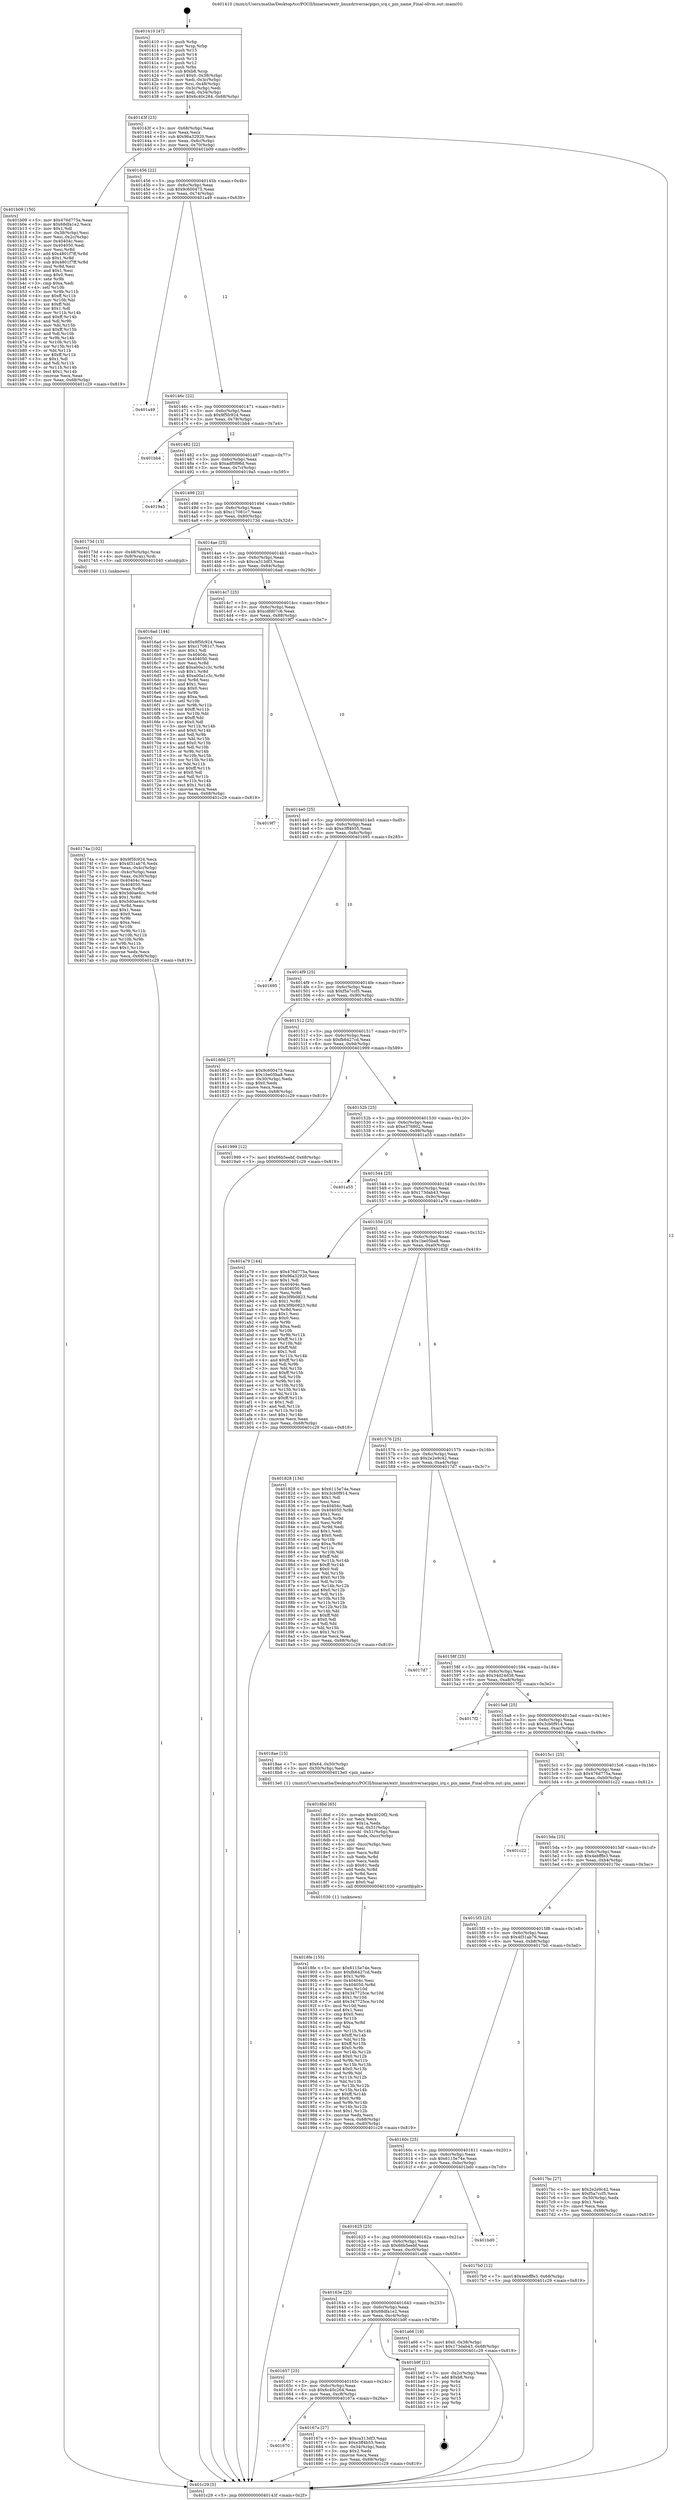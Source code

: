 digraph "0x401410" {
  label = "0x401410 (/mnt/c/Users/mathe/Desktop/tcc/POCII/binaries/extr_linuxdriversacpipci_irq.c_pin_name_Final-ollvm.out::main(0))"
  labelloc = "t"
  node[shape=record]

  Entry [label="",width=0.3,height=0.3,shape=circle,fillcolor=black,style=filled]
  "0x40143f" [label="{
     0x40143f [23]\l
     | [instrs]\l
     &nbsp;&nbsp;0x40143f \<+3\>: mov -0x68(%rbp),%eax\l
     &nbsp;&nbsp;0x401442 \<+2\>: mov %eax,%ecx\l
     &nbsp;&nbsp;0x401444 \<+6\>: sub $0x96a32920,%ecx\l
     &nbsp;&nbsp;0x40144a \<+3\>: mov %eax,-0x6c(%rbp)\l
     &nbsp;&nbsp;0x40144d \<+3\>: mov %ecx,-0x70(%rbp)\l
     &nbsp;&nbsp;0x401450 \<+6\>: je 0000000000401b09 \<main+0x6f9\>\l
  }"]
  "0x401b09" [label="{
     0x401b09 [150]\l
     | [instrs]\l
     &nbsp;&nbsp;0x401b09 \<+5\>: mov $0x476d775a,%eax\l
     &nbsp;&nbsp;0x401b0e \<+5\>: mov $0x68dfa1e2,%ecx\l
     &nbsp;&nbsp;0x401b13 \<+2\>: mov $0x1,%dl\l
     &nbsp;&nbsp;0x401b15 \<+3\>: mov -0x38(%rbp),%esi\l
     &nbsp;&nbsp;0x401b18 \<+3\>: mov %esi,-0x2c(%rbp)\l
     &nbsp;&nbsp;0x401b1b \<+7\>: mov 0x40404c,%esi\l
     &nbsp;&nbsp;0x401b22 \<+7\>: mov 0x404050,%edi\l
     &nbsp;&nbsp;0x401b29 \<+3\>: mov %esi,%r8d\l
     &nbsp;&nbsp;0x401b2c \<+7\>: add $0x4801f7ff,%r8d\l
     &nbsp;&nbsp;0x401b33 \<+4\>: sub $0x1,%r8d\l
     &nbsp;&nbsp;0x401b37 \<+7\>: sub $0x4801f7ff,%r8d\l
     &nbsp;&nbsp;0x401b3e \<+4\>: imul %r8d,%esi\l
     &nbsp;&nbsp;0x401b42 \<+3\>: and $0x1,%esi\l
     &nbsp;&nbsp;0x401b45 \<+3\>: cmp $0x0,%esi\l
     &nbsp;&nbsp;0x401b48 \<+4\>: sete %r9b\l
     &nbsp;&nbsp;0x401b4c \<+3\>: cmp $0xa,%edi\l
     &nbsp;&nbsp;0x401b4f \<+4\>: setl %r10b\l
     &nbsp;&nbsp;0x401b53 \<+3\>: mov %r9b,%r11b\l
     &nbsp;&nbsp;0x401b56 \<+4\>: xor $0xff,%r11b\l
     &nbsp;&nbsp;0x401b5a \<+3\>: mov %r10b,%bl\l
     &nbsp;&nbsp;0x401b5d \<+3\>: xor $0xff,%bl\l
     &nbsp;&nbsp;0x401b60 \<+3\>: xor $0x1,%dl\l
     &nbsp;&nbsp;0x401b63 \<+3\>: mov %r11b,%r14b\l
     &nbsp;&nbsp;0x401b66 \<+4\>: and $0xff,%r14b\l
     &nbsp;&nbsp;0x401b6a \<+3\>: and %dl,%r9b\l
     &nbsp;&nbsp;0x401b6d \<+3\>: mov %bl,%r15b\l
     &nbsp;&nbsp;0x401b70 \<+4\>: and $0xff,%r15b\l
     &nbsp;&nbsp;0x401b74 \<+3\>: and %dl,%r10b\l
     &nbsp;&nbsp;0x401b77 \<+3\>: or %r9b,%r14b\l
     &nbsp;&nbsp;0x401b7a \<+3\>: or %r10b,%r15b\l
     &nbsp;&nbsp;0x401b7d \<+3\>: xor %r15b,%r14b\l
     &nbsp;&nbsp;0x401b80 \<+3\>: or %bl,%r11b\l
     &nbsp;&nbsp;0x401b83 \<+4\>: xor $0xff,%r11b\l
     &nbsp;&nbsp;0x401b87 \<+3\>: or $0x1,%dl\l
     &nbsp;&nbsp;0x401b8a \<+3\>: and %dl,%r11b\l
     &nbsp;&nbsp;0x401b8d \<+3\>: or %r11b,%r14b\l
     &nbsp;&nbsp;0x401b90 \<+4\>: test $0x1,%r14b\l
     &nbsp;&nbsp;0x401b94 \<+3\>: cmovne %ecx,%eax\l
     &nbsp;&nbsp;0x401b97 \<+3\>: mov %eax,-0x68(%rbp)\l
     &nbsp;&nbsp;0x401b9a \<+5\>: jmp 0000000000401c29 \<main+0x819\>\l
  }"]
  "0x401456" [label="{
     0x401456 [22]\l
     | [instrs]\l
     &nbsp;&nbsp;0x401456 \<+5\>: jmp 000000000040145b \<main+0x4b\>\l
     &nbsp;&nbsp;0x40145b \<+3\>: mov -0x6c(%rbp),%eax\l
     &nbsp;&nbsp;0x40145e \<+5\>: sub $0x9c600475,%eax\l
     &nbsp;&nbsp;0x401463 \<+3\>: mov %eax,-0x74(%rbp)\l
     &nbsp;&nbsp;0x401466 \<+6\>: je 0000000000401a49 \<main+0x639\>\l
  }"]
  Exit [label="",width=0.3,height=0.3,shape=circle,fillcolor=black,style=filled,peripheries=2]
  "0x401a49" [label="{
     0x401a49\l
  }", style=dashed]
  "0x40146c" [label="{
     0x40146c [22]\l
     | [instrs]\l
     &nbsp;&nbsp;0x40146c \<+5\>: jmp 0000000000401471 \<main+0x61\>\l
     &nbsp;&nbsp;0x401471 \<+3\>: mov -0x6c(%rbp),%eax\l
     &nbsp;&nbsp;0x401474 \<+5\>: sub $0x9f5fc924,%eax\l
     &nbsp;&nbsp;0x401479 \<+3\>: mov %eax,-0x78(%rbp)\l
     &nbsp;&nbsp;0x40147c \<+6\>: je 0000000000401bb4 \<main+0x7a4\>\l
  }"]
  "0x4018fe" [label="{
     0x4018fe [155]\l
     | [instrs]\l
     &nbsp;&nbsp;0x4018fe \<+5\>: mov $0x6115e74e,%ecx\l
     &nbsp;&nbsp;0x401903 \<+5\>: mov $0xfb6427cd,%edx\l
     &nbsp;&nbsp;0x401908 \<+3\>: mov $0x1,%r9b\l
     &nbsp;&nbsp;0x40190b \<+7\>: mov 0x40404c,%esi\l
     &nbsp;&nbsp;0x401912 \<+8\>: mov 0x404050,%r8d\l
     &nbsp;&nbsp;0x40191a \<+3\>: mov %esi,%r10d\l
     &nbsp;&nbsp;0x40191d \<+7\>: sub $0x347725ce,%r10d\l
     &nbsp;&nbsp;0x401924 \<+4\>: sub $0x1,%r10d\l
     &nbsp;&nbsp;0x401928 \<+7\>: add $0x347725ce,%r10d\l
     &nbsp;&nbsp;0x40192f \<+4\>: imul %r10d,%esi\l
     &nbsp;&nbsp;0x401933 \<+3\>: and $0x1,%esi\l
     &nbsp;&nbsp;0x401936 \<+3\>: cmp $0x0,%esi\l
     &nbsp;&nbsp;0x401939 \<+4\>: sete %r11b\l
     &nbsp;&nbsp;0x40193d \<+4\>: cmp $0xa,%r8d\l
     &nbsp;&nbsp;0x401941 \<+3\>: setl %bl\l
     &nbsp;&nbsp;0x401944 \<+3\>: mov %r11b,%r14b\l
     &nbsp;&nbsp;0x401947 \<+4\>: xor $0xff,%r14b\l
     &nbsp;&nbsp;0x40194b \<+3\>: mov %bl,%r15b\l
     &nbsp;&nbsp;0x40194e \<+4\>: xor $0xff,%r15b\l
     &nbsp;&nbsp;0x401952 \<+4\>: xor $0x0,%r9b\l
     &nbsp;&nbsp;0x401956 \<+3\>: mov %r14b,%r12b\l
     &nbsp;&nbsp;0x401959 \<+4\>: and $0x0,%r12b\l
     &nbsp;&nbsp;0x40195d \<+3\>: and %r9b,%r11b\l
     &nbsp;&nbsp;0x401960 \<+3\>: mov %r15b,%r13b\l
     &nbsp;&nbsp;0x401963 \<+4\>: and $0x0,%r13b\l
     &nbsp;&nbsp;0x401967 \<+3\>: and %r9b,%bl\l
     &nbsp;&nbsp;0x40196a \<+3\>: or %r11b,%r12b\l
     &nbsp;&nbsp;0x40196d \<+3\>: or %bl,%r13b\l
     &nbsp;&nbsp;0x401970 \<+3\>: xor %r13b,%r12b\l
     &nbsp;&nbsp;0x401973 \<+3\>: or %r15b,%r14b\l
     &nbsp;&nbsp;0x401976 \<+4\>: xor $0xff,%r14b\l
     &nbsp;&nbsp;0x40197a \<+4\>: or $0x0,%r9b\l
     &nbsp;&nbsp;0x40197e \<+3\>: and %r9b,%r14b\l
     &nbsp;&nbsp;0x401981 \<+3\>: or %r14b,%r12b\l
     &nbsp;&nbsp;0x401984 \<+4\>: test $0x1,%r12b\l
     &nbsp;&nbsp;0x401988 \<+3\>: cmovne %edx,%ecx\l
     &nbsp;&nbsp;0x40198b \<+3\>: mov %ecx,-0x68(%rbp)\l
     &nbsp;&nbsp;0x40198e \<+6\>: mov %eax,-0xd0(%rbp)\l
     &nbsp;&nbsp;0x401994 \<+5\>: jmp 0000000000401c29 \<main+0x819\>\l
  }"]
  "0x401bb4" [label="{
     0x401bb4\l
  }", style=dashed]
  "0x401482" [label="{
     0x401482 [22]\l
     | [instrs]\l
     &nbsp;&nbsp;0x401482 \<+5\>: jmp 0000000000401487 \<main+0x77\>\l
     &nbsp;&nbsp;0x401487 \<+3\>: mov -0x6c(%rbp),%eax\l
     &nbsp;&nbsp;0x40148a \<+5\>: sub $0xadf0f96d,%eax\l
     &nbsp;&nbsp;0x40148f \<+3\>: mov %eax,-0x7c(%rbp)\l
     &nbsp;&nbsp;0x401492 \<+6\>: je 00000000004019a5 \<main+0x595\>\l
  }"]
  "0x4018bd" [label="{
     0x4018bd [65]\l
     | [instrs]\l
     &nbsp;&nbsp;0x4018bd \<+10\>: movabs $0x4020f2,%rdi\l
     &nbsp;&nbsp;0x4018c7 \<+2\>: xor %ecx,%ecx\l
     &nbsp;&nbsp;0x4018c9 \<+5\>: mov $0x1a,%edx\l
     &nbsp;&nbsp;0x4018ce \<+3\>: mov %al,-0x51(%rbp)\l
     &nbsp;&nbsp;0x4018d1 \<+4\>: movsbl -0x51(%rbp),%eax\l
     &nbsp;&nbsp;0x4018d5 \<+6\>: mov %edx,-0xcc(%rbp)\l
     &nbsp;&nbsp;0x4018db \<+1\>: cltd\l
     &nbsp;&nbsp;0x4018dc \<+6\>: mov -0xcc(%rbp),%esi\l
     &nbsp;&nbsp;0x4018e2 \<+2\>: idiv %esi\l
     &nbsp;&nbsp;0x4018e4 \<+3\>: mov %ecx,%r8d\l
     &nbsp;&nbsp;0x4018e7 \<+3\>: sub %edx,%r8d\l
     &nbsp;&nbsp;0x4018ea \<+2\>: mov %ecx,%edx\l
     &nbsp;&nbsp;0x4018ec \<+3\>: sub $0x61,%edx\l
     &nbsp;&nbsp;0x4018ef \<+3\>: add %edx,%r8d\l
     &nbsp;&nbsp;0x4018f2 \<+3\>: sub %r8d,%ecx\l
     &nbsp;&nbsp;0x4018f5 \<+2\>: mov %ecx,%esi\l
     &nbsp;&nbsp;0x4018f7 \<+2\>: mov $0x0,%al\l
     &nbsp;&nbsp;0x4018f9 \<+5\>: call 0000000000401030 \<printf@plt\>\l
     | [calls]\l
     &nbsp;&nbsp;0x401030 \{1\} (unknown)\l
  }"]
  "0x4019a5" [label="{
     0x4019a5\l
  }", style=dashed]
  "0x401498" [label="{
     0x401498 [22]\l
     | [instrs]\l
     &nbsp;&nbsp;0x401498 \<+5\>: jmp 000000000040149d \<main+0x8d\>\l
     &nbsp;&nbsp;0x40149d \<+3\>: mov -0x6c(%rbp),%eax\l
     &nbsp;&nbsp;0x4014a0 \<+5\>: sub $0xc17081c7,%eax\l
     &nbsp;&nbsp;0x4014a5 \<+3\>: mov %eax,-0x80(%rbp)\l
     &nbsp;&nbsp;0x4014a8 \<+6\>: je 000000000040173d \<main+0x32d\>\l
  }"]
  "0x40174a" [label="{
     0x40174a [102]\l
     | [instrs]\l
     &nbsp;&nbsp;0x40174a \<+5\>: mov $0x9f5fc924,%ecx\l
     &nbsp;&nbsp;0x40174f \<+5\>: mov $0x4f31ab76,%edx\l
     &nbsp;&nbsp;0x401754 \<+3\>: mov %eax,-0x4c(%rbp)\l
     &nbsp;&nbsp;0x401757 \<+3\>: mov -0x4c(%rbp),%eax\l
     &nbsp;&nbsp;0x40175a \<+3\>: mov %eax,-0x30(%rbp)\l
     &nbsp;&nbsp;0x40175d \<+7\>: mov 0x40404c,%eax\l
     &nbsp;&nbsp;0x401764 \<+7\>: mov 0x404050,%esi\l
     &nbsp;&nbsp;0x40176b \<+3\>: mov %eax,%r8d\l
     &nbsp;&nbsp;0x40176e \<+7\>: add $0x5d0ae4cc,%r8d\l
     &nbsp;&nbsp;0x401775 \<+4\>: sub $0x1,%r8d\l
     &nbsp;&nbsp;0x401779 \<+7\>: sub $0x5d0ae4cc,%r8d\l
     &nbsp;&nbsp;0x401780 \<+4\>: imul %r8d,%eax\l
     &nbsp;&nbsp;0x401784 \<+3\>: and $0x1,%eax\l
     &nbsp;&nbsp;0x401787 \<+3\>: cmp $0x0,%eax\l
     &nbsp;&nbsp;0x40178a \<+4\>: sete %r9b\l
     &nbsp;&nbsp;0x40178e \<+3\>: cmp $0xa,%esi\l
     &nbsp;&nbsp;0x401791 \<+4\>: setl %r10b\l
     &nbsp;&nbsp;0x401795 \<+3\>: mov %r9b,%r11b\l
     &nbsp;&nbsp;0x401798 \<+3\>: and %r10b,%r11b\l
     &nbsp;&nbsp;0x40179b \<+3\>: xor %r10b,%r9b\l
     &nbsp;&nbsp;0x40179e \<+3\>: or %r9b,%r11b\l
     &nbsp;&nbsp;0x4017a1 \<+4\>: test $0x1,%r11b\l
     &nbsp;&nbsp;0x4017a5 \<+3\>: cmovne %edx,%ecx\l
     &nbsp;&nbsp;0x4017a8 \<+3\>: mov %ecx,-0x68(%rbp)\l
     &nbsp;&nbsp;0x4017ab \<+5\>: jmp 0000000000401c29 \<main+0x819\>\l
  }"]
  "0x40173d" [label="{
     0x40173d [13]\l
     | [instrs]\l
     &nbsp;&nbsp;0x40173d \<+4\>: mov -0x48(%rbp),%rax\l
     &nbsp;&nbsp;0x401741 \<+4\>: mov 0x8(%rax),%rdi\l
     &nbsp;&nbsp;0x401745 \<+5\>: call 0000000000401040 \<atoi@plt\>\l
     | [calls]\l
     &nbsp;&nbsp;0x401040 \{1\} (unknown)\l
  }"]
  "0x4014ae" [label="{
     0x4014ae [25]\l
     | [instrs]\l
     &nbsp;&nbsp;0x4014ae \<+5\>: jmp 00000000004014b3 \<main+0xa3\>\l
     &nbsp;&nbsp;0x4014b3 \<+3\>: mov -0x6c(%rbp),%eax\l
     &nbsp;&nbsp;0x4014b6 \<+5\>: sub $0xca313df3,%eax\l
     &nbsp;&nbsp;0x4014bb \<+6\>: mov %eax,-0x84(%rbp)\l
     &nbsp;&nbsp;0x4014c1 \<+6\>: je 00000000004016ad \<main+0x29d\>\l
  }"]
  "0x401410" [label="{
     0x401410 [47]\l
     | [instrs]\l
     &nbsp;&nbsp;0x401410 \<+1\>: push %rbp\l
     &nbsp;&nbsp;0x401411 \<+3\>: mov %rsp,%rbp\l
     &nbsp;&nbsp;0x401414 \<+2\>: push %r15\l
     &nbsp;&nbsp;0x401416 \<+2\>: push %r14\l
     &nbsp;&nbsp;0x401418 \<+2\>: push %r13\l
     &nbsp;&nbsp;0x40141a \<+2\>: push %r12\l
     &nbsp;&nbsp;0x40141c \<+1\>: push %rbx\l
     &nbsp;&nbsp;0x40141d \<+7\>: sub $0xb8,%rsp\l
     &nbsp;&nbsp;0x401424 \<+7\>: movl $0x0,-0x38(%rbp)\l
     &nbsp;&nbsp;0x40142b \<+3\>: mov %edi,-0x3c(%rbp)\l
     &nbsp;&nbsp;0x40142e \<+4\>: mov %rsi,-0x48(%rbp)\l
     &nbsp;&nbsp;0x401432 \<+3\>: mov -0x3c(%rbp),%edi\l
     &nbsp;&nbsp;0x401435 \<+3\>: mov %edi,-0x34(%rbp)\l
     &nbsp;&nbsp;0x401438 \<+7\>: movl $0x6c40c264,-0x68(%rbp)\l
  }"]
  "0x4016ad" [label="{
     0x4016ad [144]\l
     | [instrs]\l
     &nbsp;&nbsp;0x4016ad \<+5\>: mov $0x9f5fc924,%eax\l
     &nbsp;&nbsp;0x4016b2 \<+5\>: mov $0xc17081c7,%ecx\l
     &nbsp;&nbsp;0x4016b7 \<+2\>: mov $0x1,%dl\l
     &nbsp;&nbsp;0x4016b9 \<+7\>: mov 0x40404c,%esi\l
     &nbsp;&nbsp;0x4016c0 \<+7\>: mov 0x404050,%edi\l
     &nbsp;&nbsp;0x4016c7 \<+3\>: mov %esi,%r8d\l
     &nbsp;&nbsp;0x4016ca \<+7\>: add $0xa00a1c3c,%r8d\l
     &nbsp;&nbsp;0x4016d1 \<+4\>: sub $0x1,%r8d\l
     &nbsp;&nbsp;0x4016d5 \<+7\>: sub $0xa00a1c3c,%r8d\l
     &nbsp;&nbsp;0x4016dc \<+4\>: imul %r8d,%esi\l
     &nbsp;&nbsp;0x4016e0 \<+3\>: and $0x1,%esi\l
     &nbsp;&nbsp;0x4016e3 \<+3\>: cmp $0x0,%esi\l
     &nbsp;&nbsp;0x4016e6 \<+4\>: sete %r9b\l
     &nbsp;&nbsp;0x4016ea \<+3\>: cmp $0xa,%edi\l
     &nbsp;&nbsp;0x4016ed \<+4\>: setl %r10b\l
     &nbsp;&nbsp;0x4016f1 \<+3\>: mov %r9b,%r11b\l
     &nbsp;&nbsp;0x4016f4 \<+4\>: xor $0xff,%r11b\l
     &nbsp;&nbsp;0x4016f8 \<+3\>: mov %r10b,%bl\l
     &nbsp;&nbsp;0x4016fb \<+3\>: xor $0xff,%bl\l
     &nbsp;&nbsp;0x4016fe \<+3\>: xor $0x0,%dl\l
     &nbsp;&nbsp;0x401701 \<+3\>: mov %r11b,%r14b\l
     &nbsp;&nbsp;0x401704 \<+4\>: and $0x0,%r14b\l
     &nbsp;&nbsp;0x401708 \<+3\>: and %dl,%r9b\l
     &nbsp;&nbsp;0x40170b \<+3\>: mov %bl,%r15b\l
     &nbsp;&nbsp;0x40170e \<+4\>: and $0x0,%r15b\l
     &nbsp;&nbsp;0x401712 \<+3\>: and %dl,%r10b\l
     &nbsp;&nbsp;0x401715 \<+3\>: or %r9b,%r14b\l
     &nbsp;&nbsp;0x401718 \<+3\>: or %r10b,%r15b\l
     &nbsp;&nbsp;0x40171b \<+3\>: xor %r15b,%r14b\l
     &nbsp;&nbsp;0x40171e \<+3\>: or %bl,%r11b\l
     &nbsp;&nbsp;0x401721 \<+4\>: xor $0xff,%r11b\l
     &nbsp;&nbsp;0x401725 \<+3\>: or $0x0,%dl\l
     &nbsp;&nbsp;0x401728 \<+3\>: and %dl,%r11b\l
     &nbsp;&nbsp;0x40172b \<+3\>: or %r11b,%r14b\l
     &nbsp;&nbsp;0x40172e \<+4\>: test $0x1,%r14b\l
     &nbsp;&nbsp;0x401732 \<+3\>: cmovne %ecx,%eax\l
     &nbsp;&nbsp;0x401735 \<+3\>: mov %eax,-0x68(%rbp)\l
     &nbsp;&nbsp;0x401738 \<+5\>: jmp 0000000000401c29 \<main+0x819\>\l
  }"]
  "0x4014c7" [label="{
     0x4014c7 [25]\l
     | [instrs]\l
     &nbsp;&nbsp;0x4014c7 \<+5\>: jmp 00000000004014cc \<main+0xbc\>\l
     &nbsp;&nbsp;0x4014cc \<+3\>: mov -0x6c(%rbp),%eax\l
     &nbsp;&nbsp;0x4014cf \<+5\>: sub $0xcdfd07c6,%eax\l
     &nbsp;&nbsp;0x4014d4 \<+6\>: mov %eax,-0x88(%rbp)\l
     &nbsp;&nbsp;0x4014da \<+6\>: je 00000000004019f7 \<main+0x5e7\>\l
  }"]
  "0x401c29" [label="{
     0x401c29 [5]\l
     | [instrs]\l
     &nbsp;&nbsp;0x401c29 \<+5\>: jmp 000000000040143f \<main+0x2f\>\l
  }"]
  "0x4019f7" [label="{
     0x4019f7\l
  }", style=dashed]
  "0x4014e0" [label="{
     0x4014e0 [25]\l
     | [instrs]\l
     &nbsp;&nbsp;0x4014e0 \<+5\>: jmp 00000000004014e5 \<main+0xd5\>\l
     &nbsp;&nbsp;0x4014e5 \<+3\>: mov -0x6c(%rbp),%eax\l
     &nbsp;&nbsp;0x4014e8 \<+5\>: sub $0xe3ff4b55,%eax\l
     &nbsp;&nbsp;0x4014ed \<+6\>: mov %eax,-0x8c(%rbp)\l
     &nbsp;&nbsp;0x4014f3 \<+6\>: je 0000000000401695 \<main+0x285\>\l
  }"]
  "0x401670" [label="{
     0x401670\l
  }", style=dashed]
  "0x401695" [label="{
     0x401695\l
  }", style=dashed]
  "0x4014f9" [label="{
     0x4014f9 [25]\l
     | [instrs]\l
     &nbsp;&nbsp;0x4014f9 \<+5\>: jmp 00000000004014fe \<main+0xee\>\l
     &nbsp;&nbsp;0x4014fe \<+3\>: mov -0x6c(%rbp),%eax\l
     &nbsp;&nbsp;0x401501 \<+5\>: sub $0xf5a7ccf5,%eax\l
     &nbsp;&nbsp;0x401506 \<+6\>: mov %eax,-0x90(%rbp)\l
     &nbsp;&nbsp;0x40150c \<+6\>: je 000000000040180d \<main+0x3fd\>\l
  }"]
  "0x40167a" [label="{
     0x40167a [27]\l
     | [instrs]\l
     &nbsp;&nbsp;0x40167a \<+5\>: mov $0xca313df3,%eax\l
     &nbsp;&nbsp;0x40167f \<+5\>: mov $0xe3ff4b55,%ecx\l
     &nbsp;&nbsp;0x401684 \<+3\>: mov -0x34(%rbp),%edx\l
     &nbsp;&nbsp;0x401687 \<+3\>: cmp $0x2,%edx\l
     &nbsp;&nbsp;0x40168a \<+3\>: cmovne %ecx,%eax\l
     &nbsp;&nbsp;0x40168d \<+3\>: mov %eax,-0x68(%rbp)\l
     &nbsp;&nbsp;0x401690 \<+5\>: jmp 0000000000401c29 \<main+0x819\>\l
  }"]
  "0x40180d" [label="{
     0x40180d [27]\l
     | [instrs]\l
     &nbsp;&nbsp;0x40180d \<+5\>: mov $0x9c600475,%eax\l
     &nbsp;&nbsp;0x401812 \<+5\>: mov $0x1be05ba8,%ecx\l
     &nbsp;&nbsp;0x401817 \<+3\>: mov -0x30(%rbp),%edx\l
     &nbsp;&nbsp;0x40181a \<+3\>: cmp $0x0,%edx\l
     &nbsp;&nbsp;0x40181d \<+3\>: cmove %ecx,%eax\l
     &nbsp;&nbsp;0x401820 \<+3\>: mov %eax,-0x68(%rbp)\l
     &nbsp;&nbsp;0x401823 \<+5\>: jmp 0000000000401c29 \<main+0x819\>\l
  }"]
  "0x401512" [label="{
     0x401512 [25]\l
     | [instrs]\l
     &nbsp;&nbsp;0x401512 \<+5\>: jmp 0000000000401517 \<main+0x107\>\l
     &nbsp;&nbsp;0x401517 \<+3\>: mov -0x6c(%rbp),%eax\l
     &nbsp;&nbsp;0x40151a \<+5\>: sub $0xfb6427cd,%eax\l
     &nbsp;&nbsp;0x40151f \<+6\>: mov %eax,-0x94(%rbp)\l
     &nbsp;&nbsp;0x401525 \<+6\>: je 0000000000401999 \<main+0x589\>\l
  }"]
  "0x401657" [label="{
     0x401657 [25]\l
     | [instrs]\l
     &nbsp;&nbsp;0x401657 \<+5\>: jmp 000000000040165c \<main+0x24c\>\l
     &nbsp;&nbsp;0x40165c \<+3\>: mov -0x6c(%rbp),%eax\l
     &nbsp;&nbsp;0x40165f \<+5\>: sub $0x6c40c264,%eax\l
     &nbsp;&nbsp;0x401664 \<+6\>: mov %eax,-0xc8(%rbp)\l
     &nbsp;&nbsp;0x40166a \<+6\>: je 000000000040167a \<main+0x26a\>\l
  }"]
  "0x401999" [label="{
     0x401999 [12]\l
     | [instrs]\l
     &nbsp;&nbsp;0x401999 \<+7\>: movl $0x66b5eebf,-0x68(%rbp)\l
     &nbsp;&nbsp;0x4019a0 \<+5\>: jmp 0000000000401c29 \<main+0x819\>\l
  }"]
  "0x40152b" [label="{
     0x40152b [25]\l
     | [instrs]\l
     &nbsp;&nbsp;0x40152b \<+5\>: jmp 0000000000401530 \<main+0x120\>\l
     &nbsp;&nbsp;0x401530 \<+3\>: mov -0x6c(%rbp),%eax\l
     &nbsp;&nbsp;0x401533 \<+5\>: sub $0xe376802,%eax\l
     &nbsp;&nbsp;0x401538 \<+6\>: mov %eax,-0x98(%rbp)\l
     &nbsp;&nbsp;0x40153e \<+6\>: je 0000000000401a55 \<main+0x645\>\l
  }"]
  "0x401b9f" [label="{
     0x401b9f [21]\l
     | [instrs]\l
     &nbsp;&nbsp;0x401b9f \<+3\>: mov -0x2c(%rbp),%eax\l
     &nbsp;&nbsp;0x401ba2 \<+7\>: add $0xb8,%rsp\l
     &nbsp;&nbsp;0x401ba9 \<+1\>: pop %rbx\l
     &nbsp;&nbsp;0x401baa \<+2\>: pop %r12\l
     &nbsp;&nbsp;0x401bac \<+2\>: pop %r13\l
     &nbsp;&nbsp;0x401bae \<+2\>: pop %r14\l
     &nbsp;&nbsp;0x401bb0 \<+2\>: pop %r15\l
     &nbsp;&nbsp;0x401bb2 \<+1\>: pop %rbp\l
     &nbsp;&nbsp;0x401bb3 \<+1\>: ret\l
  }"]
  "0x401a55" [label="{
     0x401a55\l
  }", style=dashed]
  "0x401544" [label="{
     0x401544 [25]\l
     | [instrs]\l
     &nbsp;&nbsp;0x401544 \<+5\>: jmp 0000000000401549 \<main+0x139\>\l
     &nbsp;&nbsp;0x401549 \<+3\>: mov -0x6c(%rbp),%eax\l
     &nbsp;&nbsp;0x40154c \<+5\>: sub $0x173dab43,%eax\l
     &nbsp;&nbsp;0x401551 \<+6\>: mov %eax,-0x9c(%rbp)\l
     &nbsp;&nbsp;0x401557 \<+6\>: je 0000000000401a79 \<main+0x669\>\l
  }"]
  "0x40163e" [label="{
     0x40163e [25]\l
     | [instrs]\l
     &nbsp;&nbsp;0x40163e \<+5\>: jmp 0000000000401643 \<main+0x233\>\l
     &nbsp;&nbsp;0x401643 \<+3\>: mov -0x6c(%rbp),%eax\l
     &nbsp;&nbsp;0x401646 \<+5\>: sub $0x68dfa1e2,%eax\l
     &nbsp;&nbsp;0x40164b \<+6\>: mov %eax,-0xc4(%rbp)\l
     &nbsp;&nbsp;0x401651 \<+6\>: je 0000000000401b9f \<main+0x78f\>\l
  }"]
  "0x401a79" [label="{
     0x401a79 [144]\l
     | [instrs]\l
     &nbsp;&nbsp;0x401a79 \<+5\>: mov $0x476d775a,%eax\l
     &nbsp;&nbsp;0x401a7e \<+5\>: mov $0x96a32920,%ecx\l
     &nbsp;&nbsp;0x401a83 \<+2\>: mov $0x1,%dl\l
     &nbsp;&nbsp;0x401a85 \<+7\>: mov 0x40404c,%esi\l
     &nbsp;&nbsp;0x401a8c \<+7\>: mov 0x404050,%edi\l
     &nbsp;&nbsp;0x401a93 \<+3\>: mov %esi,%r8d\l
     &nbsp;&nbsp;0x401a96 \<+7\>: add $0x3f9b0823,%r8d\l
     &nbsp;&nbsp;0x401a9d \<+4\>: sub $0x1,%r8d\l
     &nbsp;&nbsp;0x401aa1 \<+7\>: sub $0x3f9b0823,%r8d\l
     &nbsp;&nbsp;0x401aa8 \<+4\>: imul %r8d,%esi\l
     &nbsp;&nbsp;0x401aac \<+3\>: and $0x1,%esi\l
     &nbsp;&nbsp;0x401aaf \<+3\>: cmp $0x0,%esi\l
     &nbsp;&nbsp;0x401ab2 \<+4\>: sete %r9b\l
     &nbsp;&nbsp;0x401ab6 \<+3\>: cmp $0xa,%edi\l
     &nbsp;&nbsp;0x401ab9 \<+4\>: setl %r10b\l
     &nbsp;&nbsp;0x401abd \<+3\>: mov %r9b,%r11b\l
     &nbsp;&nbsp;0x401ac0 \<+4\>: xor $0xff,%r11b\l
     &nbsp;&nbsp;0x401ac4 \<+3\>: mov %r10b,%bl\l
     &nbsp;&nbsp;0x401ac7 \<+3\>: xor $0xff,%bl\l
     &nbsp;&nbsp;0x401aca \<+3\>: xor $0x1,%dl\l
     &nbsp;&nbsp;0x401acd \<+3\>: mov %r11b,%r14b\l
     &nbsp;&nbsp;0x401ad0 \<+4\>: and $0xff,%r14b\l
     &nbsp;&nbsp;0x401ad4 \<+3\>: and %dl,%r9b\l
     &nbsp;&nbsp;0x401ad7 \<+3\>: mov %bl,%r15b\l
     &nbsp;&nbsp;0x401ada \<+4\>: and $0xff,%r15b\l
     &nbsp;&nbsp;0x401ade \<+3\>: and %dl,%r10b\l
     &nbsp;&nbsp;0x401ae1 \<+3\>: or %r9b,%r14b\l
     &nbsp;&nbsp;0x401ae4 \<+3\>: or %r10b,%r15b\l
     &nbsp;&nbsp;0x401ae7 \<+3\>: xor %r15b,%r14b\l
     &nbsp;&nbsp;0x401aea \<+3\>: or %bl,%r11b\l
     &nbsp;&nbsp;0x401aed \<+4\>: xor $0xff,%r11b\l
     &nbsp;&nbsp;0x401af1 \<+3\>: or $0x1,%dl\l
     &nbsp;&nbsp;0x401af4 \<+3\>: and %dl,%r11b\l
     &nbsp;&nbsp;0x401af7 \<+3\>: or %r11b,%r14b\l
     &nbsp;&nbsp;0x401afa \<+4\>: test $0x1,%r14b\l
     &nbsp;&nbsp;0x401afe \<+3\>: cmovne %ecx,%eax\l
     &nbsp;&nbsp;0x401b01 \<+3\>: mov %eax,-0x68(%rbp)\l
     &nbsp;&nbsp;0x401b04 \<+5\>: jmp 0000000000401c29 \<main+0x819\>\l
  }"]
  "0x40155d" [label="{
     0x40155d [25]\l
     | [instrs]\l
     &nbsp;&nbsp;0x40155d \<+5\>: jmp 0000000000401562 \<main+0x152\>\l
     &nbsp;&nbsp;0x401562 \<+3\>: mov -0x6c(%rbp),%eax\l
     &nbsp;&nbsp;0x401565 \<+5\>: sub $0x1be05ba8,%eax\l
     &nbsp;&nbsp;0x40156a \<+6\>: mov %eax,-0xa0(%rbp)\l
     &nbsp;&nbsp;0x401570 \<+6\>: je 0000000000401828 \<main+0x418\>\l
  }"]
  "0x401a66" [label="{
     0x401a66 [19]\l
     | [instrs]\l
     &nbsp;&nbsp;0x401a66 \<+7\>: movl $0x0,-0x38(%rbp)\l
     &nbsp;&nbsp;0x401a6d \<+7\>: movl $0x173dab43,-0x68(%rbp)\l
     &nbsp;&nbsp;0x401a74 \<+5\>: jmp 0000000000401c29 \<main+0x819\>\l
  }"]
  "0x401828" [label="{
     0x401828 [134]\l
     | [instrs]\l
     &nbsp;&nbsp;0x401828 \<+5\>: mov $0x6115e74e,%eax\l
     &nbsp;&nbsp;0x40182d \<+5\>: mov $0x3cb0f914,%ecx\l
     &nbsp;&nbsp;0x401832 \<+2\>: mov $0x1,%dl\l
     &nbsp;&nbsp;0x401834 \<+2\>: xor %esi,%esi\l
     &nbsp;&nbsp;0x401836 \<+7\>: mov 0x40404c,%edi\l
     &nbsp;&nbsp;0x40183d \<+8\>: mov 0x404050,%r8d\l
     &nbsp;&nbsp;0x401845 \<+3\>: sub $0x1,%esi\l
     &nbsp;&nbsp;0x401848 \<+3\>: mov %edi,%r9d\l
     &nbsp;&nbsp;0x40184b \<+3\>: add %esi,%r9d\l
     &nbsp;&nbsp;0x40184e \<+4\>: imul %r9d,%edi\l
     &nbsp;&nbsp;0x401852 \<+3\>: and $0x1,%edi\l
     &nbsp;&nbsp;0x401855 \<+3\>: cmp $0x0,%edi\l
     &nbsp;&nbsp;0x401858 \<+4\>: sete %r10b\l
     &nbsp;&nbsp;0x40185c \<+4\>: cmp $0xa,%r8d\l
     &nbsp;&nbsp;0x401860 \<+4\>: setl %r11b\l
     &nbsp;&nbsp;0x401864 \<+3\>: mov %r10b,%bl\l
     &nbsp;&nbsp;0x401867 \<+3\>: xor $0xff,%bl\l
     &nbsp;&nbsp;0x40186a \<+3\>: mov %r11b,%r14b\l
     &nbsp;&nbsp;0x40186d \<+4\>: xor $0xff,%r14b\l
     &nbsp;&nbsp;0x401871 \<+3\>: xor $0x0,%dl\l
     &nbsp;&nbsp;0x401874 \<+3\>: mov %bl,%r15b\l
     &nbsp;&nbsp;0x401877 \<+4\>: and $0x0,%r15b\l
     &nbsp;&nbsp;0x40187b \<+3\>: and %dl,%r10b\l
     &nbsp;&nbsp;0x40187e \<+3\>: mov %r14b,%r12b\l
     &nbsp;&nbsp;0x401881 \<+4\>: and $0x0,%r12b\l
     &nbsp;&nbsp;0x401885 \<+3\>: and %dl,%r11b\l
     &nbsp;&nbsp;0x401888 \<+3\>: or %r10b,%r15b\l
     &nbsp;&nbsp;0x40188b \<+3\>: or %r11b,%r12b\l
     &nbsp;&nbsp;0x40188e \<+3\>: xor %r12b,%r15b\l
     &nbsp;&nbsp;0x401891 \<+3\>: or %r14b,%bl\l
     &nbsp;&nbsp;0x401894 \<+3\>: xor $0xff,%bl\l
     &nbsp;&nbsp;0x401897 \<+3\>: or $0x0,%dl\l
     &nbsp;&nbsp;0x40189a \<+2\>: and %dl,%bl\l
     &nbsp;&nbsp;0x40189c \<+3\>: or %bl,%r15b\l
     &nbsp;&nbsp;0x40189f \<+4\>: test $0x1,%r15b\l
     &nbsp;&nbsp;0x4018a3 \<+3\>: cmovne %ecx,%eax\l
     &nbsp;&nbsp;0x4018a6 \<+3\>: mov %eax,-0x68(%rbp)\l
     &nbsp;&nbsp;0x4018a9 \<+5\>: jmp 0000000000401c29 \<main+0x819\>\l
  }"]
  "0x401576" [label="{
     0x401576 [25]\l
     | [instrs]\l
     &nbsp;&nbsp;0x401576 \<+5\>: jmp 000000000040157b \<main+0x16b\>\l
     &nbsp;&nbsp;0x40157b \<+3\>: mov -0x6c(%rbp),%eax\l
     &nbsp;&nbsp;0x40157e \<+5\>: sub $0x2e2e9c42,%eax\l
     &nbsp;&nbsp;0x401583 \<+6\>: mov %eax,-0xa4(%rbp)\l
     &nbsp;&nbsp;0x401589 \<+6\>: je 00000000004017d7 \<main+0x3c7\>\l
  }"]
  "0x401625" [label="{
     0x401625 [25]\l
     | [instrs]\l
     &nbsp;&nbsp;0x401625 \<+5\>: jmp 000000000040162a \<main+0x21a\>\l
     &nbsp;&nbsp;0x40162a \<+3\>: mov -0x6c(%rbp),%eax\l
     &nbsp;&nbsp;0x40162d \<+5\>: sub $0x66b5eebf,%eax\l
     &nbsp;&nbsp;0x401632 \<+6\>: mov %eax,-0xc0(%rbp)\l
     &nbsp;&nbsp;0x401638 \<+6\>: je 0000000000401a66 \<main+0x656\>\l
  }"]
  "0x4017d7" [label="{
     0x4017d7\l
  }", style=dashed]
  "0x40158f" [label="{
     0x40158f [25]\l
     | [instrs]\l
     &nbsp;&nbsp;0x40158f \<+5\>: jmp 0000000000401594 \<main+0x184\>\l
     &nbsp;&nbsp;0x401594 \<+3\>: mov -0x6c(%rbp),%eax\l
     &nbsp;&nbsp;0x401597 \<+5\>: sub $0x34d24d38,%eax\l
     &nbsp;&nbsp;0x40159c \<+6\>: mov %eax,-0xa8(%rbp)\l
     &nbsp;&nbsp;0x4015a2 \<+6\>: je 00000000004017f2 \<main+0x3e2\>\l
  }"]
  "0x401bd0" [label="{
     0x401bd0\l
  }", style=dashed]
  "0x4017f2" [label="{
     0x4017f2\l
  }", style=dashed]
  "0x4015a8" [label="{
     0x4015a8 [25]\l
     | [instrs]\l
     &nbsp;&nbsp;0x4015a8 \<+5\>: jmp 00000000004015ad \<main+0x19d\>\l
     &nbsp;&nbsp;0x4015ad \<+3\>: mov -0x6c(%rbp),%eax\l
     &nbsp;&nbsp;0x4015b0 \<+5\>: sub $0x3cb0f914,%eax\l
     &nbsp;&nbsp;0x4015b5 \<+6\>: mov %eax,-0xac(%rbp)\l
     &nbsp;&nbsp;0x4015bb \<+6\>: je 00000000004018ae \<main+0x49e\>\l
  }"]
  "0x40160c" [label="{
     0x40160c [25]\l
     | [instrs]\l
     &nbsp;&nbsp;0x40160c \<+5\>: jmp 0000000000401611 \<main+0x201\>\l
     &nbsp;&nbsp;0x401611 \<+3\>: mov -0x6c(%rbp),%eax\l
     &nbsp;&nbsp;0x401614 \<+5\>: sub $0x6115e74e,%eax\l
     &nbsp;&nbsp;0x401619 \<+6\>: mov %eax,-0xbc(%rbp)\l
     &nbsp;&nbsp;0x40161f \<+6\>: je 0000000000401bd0 \<main+0x7c0\>\l
  }"]
  "0x4018ae" [label="{
     0x4018ae [15]\l
     | [instrs]\l
     &nbsp;&nbsp;0x4018ae \<+7\>: movl $0x64,-0x50(%rbp)\l
     &nbsp;&nbsp;0x4018b5 \<+3\>: mov -0x50(%rbp),%edi\l
     &nbsp;&nbsp;0x4018b8 \<+5\>: call 00000000004013e0 \<pin_name\>\l
     | [calls]\l
     &nbsp;&nbsp;0x4013e0 \{1\} (/mnt/c/Users/mathe/Desktop/tcc/POCII/binaries/extr_linuxdriversacpipci_irq.c_pin_name_Final-ollvm.out::pin_name)\l
  }"]
  "0x4015c1" [label="{
     0x4015c1 [25]\l
     | [instrs]\l
     &nbsp;&nbsp;0x4015c1 \<+5\>: jmp 00000000004015c6 \<main+0x1b6\>\l
     &nbsp;&nbsp;0x4015c6 \<+3\>: mov -0x6c(%rbp),%eax\l
     &nbsp;&nbsp;0x4015c9 \<+5\>: sub $0x476d775a,%eax\l
     &nbsp;&nbsp;0x4015ce \<+6\>: mov %eax,-0xb0(%rbp)\l
     &nbsp;&nbsp;0x4015d4 \<+6\>: je 0000000000401c22 \<main+0x812\>\l
  }"]
  "0x4017b0" [label="{
     0x4017b0 [12]\l
     | [instrs]\l
     &nbsp;&nbsp;0x4017b0 \<+7\>: movl $0x4ebfffe3,-0x68(%rbp)\l
     &nbsp;&nbsp;0x4017b7 \<+5\>: jmp 0000000000401c29 \<main+0x819\>\l
  }"]
  "0x401c22" [label="{
     0x401c22\l
  }", style=dashed]
  "0x4015da" [label="{
     0x4015da [25]\l
     | [instrs]\l
     &nbsp;&nbsp;0x4015da \<+5\>: jmp 00000000004015df \<main+0x1cf\>\l
     &nbsp;&nbsp;0x4015df \<+3\>: mov -0x6c(%rbp),%eax\l
     &nbsp;&nbsp;0x4015e2 \<+5\>: sub $0x4ebfffe3,%eax\l
     &nbsp;&nbsp;0x4015e7 \<+6\>: mov %eax,-0xb4(%rbp)\l
     &nbsp;&nbsp;0x4015ed \<+6\>: je 00000000004017bc \<main+0x3ac\>\l
  }"]
  "0x4015f3" [label="{
     0x4015f3 [25]\l
     | [instrs]\l
     &nbsp;&nbsp;0x4015f3 \<+5\>: jmp 00000000004015f8 \<main+0x1e8\>\l
     &nbsp;&nbsp;0x4015f8 \<+3\>: mov -0x6c(%rbp),%eax\l
     &nbsp;&nbsp;0x4015fb \<+5\>: sub $0x4f31ab76,%eax\l
     &nbsp;&nbsp;0x401600 \<+6\>: mov %eax,-0xb8(%rbp)\l
     &nbsp;&nbsp;0x401606 \<+6\>: je 00000000004017b0 \<main+0x3a0\>\l
  }"]
  "0x4017bc" [label="{
     0x4017bc [27]\l
     | [instrs]\l
     &nbsp;&nbsp;0x4017bc \<+5\>: mov $0x2e2e9c42,%eax\l
     &nbsp;&nbsp;0x4017c1 \<+5\>: mov $0xf5a7ccf5,%ecx\l
     &nbsp;&nbsp;0x4017c6 \<+3\>: mov -0x30(%rbp),%edx\l
     &nbsp;&nbsp;0x4017c9 \<+3\>: cmp $0x1,%edx\l
     &nbsp;&nbsp;0x4017cc \<+3\>: cmovl %ecx,%eax\l
     &nbsp;&nbsp;0x4017cf \<+3\>: mov %eax,-0x68(%rbp)\l
     &nbsp;&nbsp;0x4017d2 \<+5\>: jmp 0000000000401c29 \<main+0x819\>\l
  }"]
  Entry -> "0x401410" [label=" 1"]
  "0x40143f" -> "0x401b09" [label=" 1"]
  "0x40143f" -> "0x401456" [label=" 12"]
  "0x401b9f" -> Exit [label=" 1"]
  "0x401456" -> "0x401a49" [label=" 0"]
  "0x401456" -> "0x40146c" [label=" 12"]
  "0x401b09" -> "0x401c29" [label=" 1"]
  "0x40146c" -> "0x401bb4" [label=" 0"]
  "0x40146c" -> "0x401482" [label=" 12"]
  "0x401a79" -> "0x401c29" [label=" 1"]
  "0x401482" -> "0x4019a5" [label=" 0"]
  "0x401482" -> "0x401498" [label=" 12"]
  "0x401a66" -> "0x401c29" [label=" 1"]
  "0x401498" -> "0x40173d" [label=" 1"]
  "0x401498" -> "0x4014ae" [label=" 11"]
  "0x401999" -> "0x401c29" [label=" 1"]
  "0x4014ae" -> "0x4016ad" [label=" 1"]
  "0x4014ae" -> "0x4014c7" [label=" 10"]
  "0x4018fe" -> "0x401c29" [label=" 1"]
  "0x4014c7" -> "0x4019f7" [label=" 0"]
  "0x4014c7" -> "0x4014e0" [label=" 10"]
  "0x4018bd" -> "0x4018fe" [label=" 1"]
  "0x4014e0" -> "0x401695" [label=" 0"]
  "0x4014e0" -> "0x4014f9" [label=" 10"]
  "0x4018ae" -> "0x4018bd" [label=" 1"]
  "0x4014f9" -> "0x40180d" [label=" 1"]
  "0x4014f9" -> "0x401512" [label=" 9"]
  "0x401828" -> "0x401c29" [label=" 1"]
  "0x401512" -> "0x401999" [label=" 1"]
  "0x401512" -> "0x40152b" [label=" 8"]
  "0x4017bc" -> "0x401c29" [label=" 1"]
  "0x40152b" -> "0x401a55" [label=" 0"]
  "0x40152b" -> "0x401544" [label=" 8"]
  "0x4017b0" -> "0x401c29" [label=" 1"]
  "0x401544" -> "0x401a79" [label=" 1"]
  "0x401544" -> "0x40155d" [label=" 7"]
  "0x40173d" -> "0x40174a" [label=" 1"]
  "0x40155d" -> "0x401828" [label=" 1"]
  "0x40155d" -> "0x401576" [label=" 6"]
  "0x4016ad" -> "0x401c29" [label=" 1"]
  "0x401576" -> "0x4017d7" [label=" 0"]
  "0x401576" -> "0x40158f" [label=" 6"]
  "0x401410" -> "0x40143f" [label=" 1"]
  "0x40158f" -> "0x4017f2" [label=" 0"]
  "0x40158f" -> "0x4015a8" [label=" 6"]
  "0x40167a" -> "0x401c29" [label=" 1"]
  "0x4015a8" -> "0x4018ae" [label=" 1"]
  "0x4015a8" -> "0x4015c1" [label=" 5"]
  "0x401657" -> "0x40167a" [label=" 1"]
  "0x4015c1" -> "0x401c22" [label=" 0"]
  "0x4015c1" -> "0x4015da" [label=" 5"]
  "0x40180d" -> "0x401c29" [label=" 1"]
  "0x4015da" -> "0x4017bc" [label=" 1"]
  "0x4015da" -> "0x4015f3" [label=" 4"]
  "0x40163e" -> "0x401657" [label=" 1"]
  "0x4015f3" -> "0x4017b0" [label=" 1"]
  "0x4015f3" -> "0x40160c" [label=" 3"]
  "0x401657" -> "0x401670" [label=" 0"]
  "0x40160c" -> "0x401bd0" [label=" 0"]
  "0x40160c" -> "0x401625" [label=" 3"]
  "0x401c29" -> "0x40143f" [label=" 12"]
  "0x401625" -> "0x401a66" [label=" 1"]
  "0x401625" -> "0x40163e" [label=" 2"]
  "0x40174a" -> "0x401c29" [label=" 1"]
  "0x40163e" -> "0x401b9f" [label=" 1"]
}
